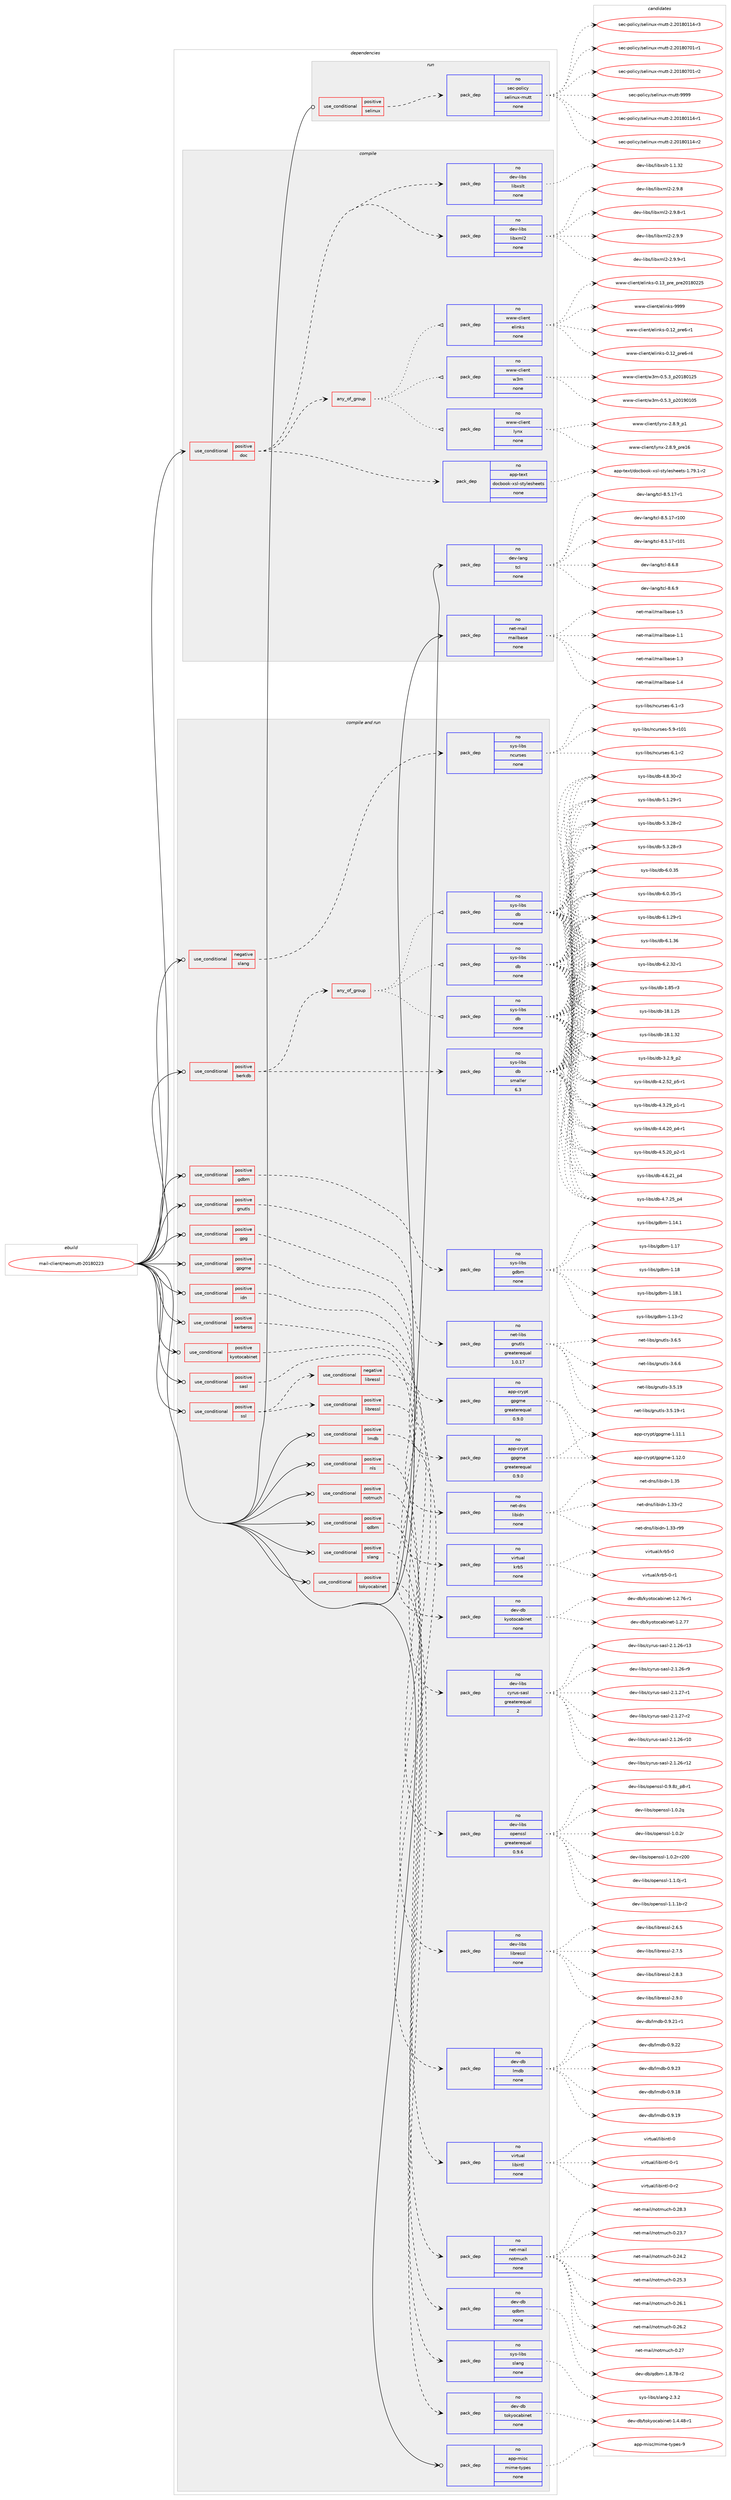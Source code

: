 digraph prolog {

# *************
# Graph options
# *************

newrank=true;
concentrate=true;
compound=true;
graph [rankdir=LR,fontname=Helvetica,fontsize=10,ranksep=1.5];#, ranksep=2.5, nodesep=0.2];
edge  [arrowhead=vee];
node  [fontname=Helvetica,fontsize=10];

# **********
# The ebuild
# **********

subgraph cluster_leftcol {
color=gray;
rank=same;
label=<<i>ebuild</i>>;
id [label="mail-client/neomutt-20180223", color=red, width=4, href="../mail-client/neomutt-20180223.svg"];
}

# ****************
# The dependencies
# ****************

subgraph cluster_midcol {
color=gray;
label=<<i>dependencies</i>>;
subgraph cluster_compile {
fillcolor="#eeeeee";
style=filled;
label=<<i>compile</i>>;
subgraph cond430527 {
dependency1594146 [label=<<TABLE BORDER="0" CELLBORDER="1" CELLSPACING="0" CELLPADDING="4"><TR><TD ROWSPAN="3" CELLPADDING="10">use_conditional</TD></TR><TR><TD>positive</TD></TR><TR><TD>doc</TD></TR></TABLE>>, shape=none, color=red];
subgraph pack1138560 {
dependency1594147 [label=<<TABLE BORDER="0" CELLBORDER="1" CELLSPACING="0" CELLPADDING="4" WIDTH="220"><TR><TD ROWSPAN="6" CELLPADDING="30">pack_dep</TD></TR><TR><TD WIDTH="110">no</TD></TR><TR><TD>dev-libs</TD></TR><TR><TD>libxml2</TD></TR><TR><TD>none</TD></TR><TR><TD></TD></TR></TABLE>>, shape=none, color=blue];
}
dependency1594146:e -> dependency1594147:w [weight=20,style="dashed",arrowhead="vee"];
subgraph pack1138561 {
dependency1594148 [label=<<TABLE BORDER="0" CELLBORDER="1" CELLSPACING="0" CELLPADDING="4" WIDTH="220"><TR><TD ROWSPAN="6" CELLPADDING="30">pack_dep</TD></TR><TR><TD WIDTH="110">no</TD></TR><TR><TD>dev-libs</TD></TR><TR><TD>libxslt</TD></TR><TR><TD>none</TD></TR><TR><TD></TD></TR></TABLE>>, shape=none, color=blue];
}
dependency1594146:e -> dependency1594148:w [weight=20,style="dashed",arrowhead="vee"];
subgraph pack1138562 {
dependency1594149 [label=<<TABLE BORDER="0" CELLBORDER="1" CELLSPACING="0" CELLPADDING="4" WIDTH="220"><TR><TD ROWSPAN="6" CELLPADDING="30">pack_dep</TD></TR><TR><TD WIDTH="110">no</TD></TR><TR><TD>app-text</TD></TR><TR><TD>docbook-xsl-stylesheets</TD></TR><TR><TD>none</TD></TR><TR><TD></TD></TR></TABLE>>, shape=none, color=blue];
}
dependency1594146:e -> dependency1594149:w [weight=20,style="dashed",arrowhead="vee"];
subgraph any24415 {
dependency1594150 [label=<<TABLE BORDER="0" CELLBORDER="1" CELLSPACING="0" CELLPADDING="4"><TR><TD CELLPADDING="10">any_of_group</TD></TR></TABLE>>, shape=none, color=red];subgraph pack1138563 {
dependency1594151 [label=<<TABLE BORDER="0" CELLBORDER="1" CELLSPACING="0" CELLPADDING="4" WIDTH="220"><TR><TD ROWSPAN="6" CELLPADDING="30">pack_dep</TD></TR><TR><TD WIDTH="110">no</TD></TR><TR><TD>www-client</TD></TR><TR><TD>lynx</TD></TR><TR><TD>none</TD></TR><TR><TD></TD></TR></TABLE>>, shape=none, color=blue];
}
dependency1594150:e -> dependency1594151:w [weight=20,style="dotted",arrowhead="oinv"];
subgraph pack1138564 {
dependency1594152 [label=<<TABLE BORDER="0" CELLBORDER="1" CELLSPACING="0" CELLPADDING="4" WIDTH="220"><TR><TD ROWSPAN="6" CELLPADDING="30">pack_dep</TD></TR><TR><TD WIDTH="110">no</TD></TR><TR><TD>www-client</TD></TR><TR><TD>w3m</TD></TR><TR><TD>none</TD></TR><TR><TD></TD></TR></TABLE>>, shape=none, color=blue];
}
dependency1594150:e -> dependency1594152:w [weight=20,style="dotted",arrowhead="oinv"];
subgraph pack1138565 {
dependency1594153 [label=<<TABLE BORDER="0" CELLBORDER="1" CELLSPACING="0" CELLPADDING="4" WIDTH="220"><TR><TD ROWSPAN="6" CELLPADDING="30">pack_dep</TD></TR><TR><TD WIDTH="110">no</TD></TR><TR><TD>www-client</TD></TR><TR><TD>elinks</TD></TR><TR><TD>none</TD></TR><TR><TD></TD></TR></TABLE>>, shape=none, color=blue];
}
dependency1594150:e -> dependency1594153:w [weight=20,style="dotted",arrowhead="oinv"];
}
dependency1594146:e -> dependency1594150:w [weight=20,style="dashed",arrowhead="vee"];
}
id:e -> dependency1594146:w [weight=20,style="solid",arrowhead="vee"];
subgraph pack1138566 {
dependency1594154 [label=<<TABLE BORDER="0" CELLBORDER="1" CELLSPACING="0" CELLPADDING="4" WIDTH="220"><TR><TD ROWSPAN="6" CELLPADDING="30">pack_dep</TD></TR><TR><TD WIDTH="110">no</TD></TR><TR><TD>dev-lang</TD></TR><TR><TD>tcl</TD></TR><TR><TD>none</TD></TR><TR><TD></TD></TR></TABLE>>, shape=none, color=blue];
}
id:e -> dependency1594154:w [weight=20,style="solid",arrowhead="vee"];
subgraph pack1138567 {
dependency1594155 [label=<<TABLE BORDER="0" CELLBORDER="1" CELLSPACING="0" CELLPADDING="4" WIDTH="220"><TR><TD ROWSPAN="6" CELLPADDING="30">pack_dep</TD></TR><TR><TD WIDTH="110">no</TD></TR><TR><TD>net-mail</TD></TR><TR><TD>mailbase</TD></TR><TR><TD>none</TD></TR><TR><TD></TD></TR></TABLE>>, shape=none, color=blue];
}
id:e -> dependency1594155:w [weight=20,style="solid",arrowhead="vee"];
}
subgraph cluster_compileandrun {
fillcolor="#eeeeee";
style=filled;
label=<<i>compile and run</i>>;
subgraph cond430528 {
dependency1594156 [label=<<TABLE BORDER="0" CELLBORDER="1" CELLSPACING="0" CELLPADDING="4"><TR><TD ROWSPAN="3" CELLPADDING="10">use_conditional</TD></TR><TR><TD>negative</TD></TR><TR><TD>slang</TD></TR></TABLE>>, shape=none, color=red];
subgraph pack1138568 {
dependency1594157 [label=<<TABLE BORDER="0" CELLBORDER="1" CELLSPACING="0" CELLPADDING="4" WIDTH="220"><TR><TD ROWSPAN="6" CELLPADDING="30">pack_dep</TD></TR><TR><TD WIDTH="110">no</TD></TR><TR><TD>sys-libs</TD></TR><TR><TD>ncurses</TD></TR><TR><TD>none</TD></TR><TR><TD></TD></TR></TABLE>>, shape=none, color=blue];
}
dependency1594156:e -> dependency1594157:w [weight=20,style="dashed",arrowhead="vee"];
}
id:e -> dependency1594156:w [weight=20,style="solid",arrowhead="odotvee"];
subgraph cond430529 {
dependency1594158 [label=<<TABLE BORDER="0" CELLBORDER="1" CELLSPACING="0" CELLPADDING="4"><TR><TD ROWSPAN="3" CELLPADDING="10">use_conditional</TD></TR><TR><TD>positive</TD></TR><TR><TD>berkdb</TD></TR></TABLE>>, shape=none, color=red];
subgraph any24416 {
dependency1594159 [label=<<TABLE BORDER="0" CELLBORDER="1" CELLSPACING="0" CELLPADDING="4"><TR><TD CELLPADDING="10">any_of_group</TD></TR></TABLE>>, shape=none, color=red];subgraph pack1138569 {
dependency1594160 [label=<<TABLE BORDER="0" CELLBORDER="1" CELLSPACING="0" CELLPADDING="4" WIDTH="220"><TR><TD ROWSPAN="6" CELLPADDING="30">pack_dep</TD></TR><TR><TD WIDTH="110">no</TD></TR><TR><TD>sys-libs</TD></TR><TR><TD>db</TD></TR><TR><TD>none</TD></TR><TR><TD></TD></TR></TABLE>>, shape=none, color=blue];
}
dependency1594159:e -> dependency1594160:w [weight=20,style="dotted",arrowhead="oinv"];
subgraph pack1138570 {
dependency1594161 [label=<<TABLE BORDER="0" CELLBORDER="1" CELLSPACING="0" CELLPADDING="4" WIDTH="220"><TR><TD ROWSPAN="6" CELLPADDING="30">pack_dep</TD></TR><TR><TD WIDTH="110">no</TD></TR><TR><TD>sys-libs</TD></TR><TR><TD>db</TD></TR><TR><TD>none</TD></TR><TR><TD></TD></TR></TABLE>>, shape=none, color=blue];
}
dependency1594159:e -> dependency1594161:w [weight=20,style="dotted",arrowhead="oinv"];
subgraph pack1138571 {
dependency1594162 [label=<<TABLE BORDER="0" CELLBORDER="1" CELLSPACING="0" CELLPADDING="4" WIDTH="220"><TR><TD ROWSPAN="6" CELLPADDING="30">pack_dep</TD></TR><TR><TD WIDTH="110">no</TD></TR><TR><TD>sys-libs</TD></TR><TR><TD>db</TD></TR><TR><TD>none</TD></TR><TR><TD></TD></TR></TABLE>>, shape=none, color=blue];
}
dependency1594159:e -> dependency1594162:w [weight=20,style="dotted",arrowhead="oinv"];
}
dependency1594158:e -> dependency1594159:w [weight=20,style="dashed",arrowhead="vee"];
subgraph pack1138572 {
dependency1594163 [label=<<TABLE BORDER="0" CELLBORDER="1" CELLSPACING="0" CELLPADDING="4" WIDTH="220"><TR><TD ROWSPAN="6" CELLPADDING="30">pack_dep</TD></TR><TR><TD WIDTH="110">no</TD></TR><TR><TD>sys-libs</TD></TR><TR><TD>db</TD></TR><TR><TD>smaller</TD></TR><TR><TD>6.3</TD></TR></TABLE>>, shape=none, color=blue];
}
dependency1594158:e -> dependency1594163:w [weight=20,style="dashed",arrowhead="vee"];
}
id:e -> dependency1594158:w [weight=20,style="solid",arrowhead="odotvee"];
subgraph cond430530 {
dependency1594164 [label=<<TABLE BORDER="0" CELLBORDER="1" CELLSPACING="0" CELLPADDING="4"><TR><TD ROWSPAN="3" CELLPADDING="10">use_conditional</TD></TR><TR><TD>positive</TD></TR><TR><TD>gdbm</TD></TR></TABLE>>, shape=none, color=red];
subgraph pack1138573 {
dependency1594165 [label=<<TABLE BORDER="0" CELLBORDER="1" CELLSPACING="0" CELLPADDING="4" WIDTH="220"><TR><TD ROWSPAN="6" CELLPADDING="30">pack_dep</TD></TR><TR><TD WIDTH="110">no</TD></TR><TR><TD>sys-libs</TD></TR><TR><TD>gdbm</TD></TR><TR><TD>none</TD></TR><TR><TD></TD></TR></TABLE>>, shape=none, color=blue];
}
dependency1594164:e -> dependency1594165:w [weight=20,style="dashed",arrowhead="vee"];
}
id:e -> dependency1594164:w [weight=20,style="solid",arrowhead="odotvee"];
subgraph cond430531 {
dependency1594166 [label=<<TABLE BORDER="0" CELLBORDER="1" CELLSPACING="0" CELLPADDING="4"><TR><TD ROWSPAN="3" CELLPADDING="10">use_conditional</TD></TR><TR><TD>positive</TD></TR><TR><TD>gnutls</TD></TR></TABLE>>, shape=none, color=red];
subgraph pack1138574 {
dependency1594167 [label=<<TABLE BORDER="0" CELLBORDER="1" CELLSPACING="0" CELLPADDING="4" WIDTH="220"><TR><TD ROWSPAN="6" CELLPADDING="30">pack_dep</TD></TR><TR><TD WIDTH="110">no</TD></TR><TR><TD>net-libs</TD></TR><TR><TD>gnutls</TD></TR><TR><TD>greaterequal</TD></TR><TR><TD>1.0.17</TD></TR></TABLE>>, shape=none, color=blue];
}
dependency1594166:e -> dependency1594167:w [weight=20,style="dashed",arrowhead="vee"];
}
id:e -> dependency1594166:w [weight=20,style="solid",arrowhead="odotvee"];
subgraph cond430532 {
dependency1594168 [label=<<TABLE BORDER="0" CELLBORDER="1" CELLSPACING="0" CELLPADDING="4"><TR><TD ROWSPAN="3" CELLPADDING="10">use_conditional</TD></TR><TR><TD>positive</TD></TR><TR><TD>gpg</TD></TR></TABLE>>, shape=none, color=red];
subgraph pack1138575 {
dependency1594169 [label=<<TABLE BORDER="0" CELLBORDER="1" CELLSPACING="0" CELLPADDING="4" WIDTH="220"><TR><TD ROWSPAN="6" CELLPADDING="30">pack_dep</TD></TR><TR><TD WIDTH="110">no</TD></TR><TR><TD>app-crypt</TD></TR><TR><TD>gpgme</TD></TR><TR><TD>greaterequal</TD></TR><TR><TD>0.9.0</TD></TR></TABLE>>, shape=none, color=blue];
}
dependency1594168:e -> dependency1594169:w [weight=20,style="dashed",arrowhead="vee"];
}
id:e -> dependency1594168:w [weight=20,style="solid",arrowhead="odotvee"];
subgraph cond430533 {
dependency1594170 [label=<<TABLE BORDER="0" CELLBORDER="1" CELLSPACING="0" CELLPADDING="4"><TR><TD ROWSPAN="3" CELLPADDING="10">use_conditional</TD></TR><TR><TD>positive</TD></TR><TR><TD>gpgme</TD></TR></TABLE>>, shape=none, color=red];
subgraph pack1138576 {
dependency1594171 [label=<<TABLE BORDER="0" CELLBORDER="1" CELLSPACING="0" CELLPADDING="4" WIDTH="220"><TR><TD ROWSPAN="6" CELLPADDING="30">pack_dep</TD></TR><TR><TD WIDTH="110">no</TD></TR><TR><TD>app-crypt</TD></TR><TR><TD>gpgme</TD></TR><TR><TD>greaterequal</TD></TR><TR><TD>0.9.0</TD></TR></TABLE>>, shape=none, color=blue];
}
dependency1594170:e -> dependency1594171:w [weight=20,style="dashed",arrowhead="vee"];
}
id:e -> dependency1594170:w [weight=20,style="solid",arrowhead="odotvee"];
subgraph cond430534 {
dependency1594172 [label=<<TABLE BORDER="0" CELLBORDER="1" CELLSPACING="0" CELLPADDING="4"><TR><TD ROWSPAN="3" CELLPADDING="10">use_conditional</TD></TR><TR><TD>positive</TD></TR><TR><TD>idn</TD></TR></TABLE>>, shape=none, color=red];
subgraph pack1138577 {
dependency1594173 [label=<<TABLE BORDER="0" CELLBORDER="1" CELLSPACING="0" CELLPADDING="4" WIDTH="220"><TR><TD ROWSPAN="6" CELLPADDING="30">pack_dep</TD></TR><TR><TD WIDTH="110">no</TD></TR><TR><TD>net-dns</TD></TR><TR><TD>libidn</TD></TR><TR><TD>none</TD></TR><TR><TD></TD></TR></TABLE>>, shape=none, color=blue];
}
dependency1594172:e -> dependency1594173:w [weight=20,style="dashed",arrowhead="vee"];
}
id:e -> dependency1594172:w [weight=20,style="solid",arrowhead="odotvee"];
subgraph cond430535 {
dependency1594174 [label=<<TABLE BORDER="0" CELLBORDER="1" CELLSPACING="0" CELLPADDING="4"><TR><TD ROWSPAN="3" CELLPADDING="10">use_conditional</TD></TR><TR><TD>positive</TD></TR><TR><TD>kerberos</TD></TR></TABLE>>, shape=none, color=red];
subgraph pack1138578 {
dependency1594175 [label=<<TABLE BORDER="0" CELLBORDER="1" CELLSPACING="0" CELLPADDING="4" WIDTH="220"><TR><TD ROWSPAN="6" CELLPADDING="30">pack_dep</TD></TR><TR><TD WIDTH="110">no</TD></TR><TR><TD>virtual</TD></TR><TR><TD>krb5</TD></TR><TR><TD>none</TD></TR><TR><TD></TD></TR></TABLE>>, shape=none, color=blue];
}
dependency1594174:e -> dependency1594175:w [weight=20,style="dashed",arrowhead="vee"];
}
id:e -> dependency1594174:w [weight=20,style="solid",arrowhead="odotvee"];
subgraph cond430536 {
dependency1594176 [label=<<TABLE BORDER="0" CELLBORDER="1" CELLSPACING="0" CELLPADDING="4"><TR><TD ROWSPAN="3" CELLPADDING="10">use_conditional</TD></TR><TR><TD>positive</TD></TR><TR><TD>kyotocabinet</TD></TR></TABLE>>, shape=none, color=red];
subgraph pack1138579 {
dependency1594177 [label=<<TABLE BORDER="0" CELLBORDER="1" CELLSPACING="0" CELLPADDING="4" WIDTH="220"><TR><TD ROWSPAN="6" CELLPADDING="30">pack_dep</TD></TR><TR><TD WIDTH="110">no</TD></TR><TR><TD>dev-db</TD></TR><TR><TD>kyotocabinet</TD></TR><TR><TD>none</TD></TR><TR><TD></TD></TR></TABLE>>, shape=none, color=blue];
}
dependency1594176:e -> dependency1594177:w [weight=20,style="dashed",arrowhead="vee"];
}
id:e -> dependency1594176:w [weight=20,style="solid",arrowhead="odotvee"];
subgraph cond430537 {
dependency1594178 [label=<<TABLE BORDER="0" CELLBORDER="1" CELLSPACING="0" CELLPADDING="4"><TR><TD ROWSPAN="3" CELLPADDING="10">use_conditional</TD></TR><TR><TD>positive</TD></TR><TR><TD>lmdb</TD></TR></TABLE>>, shape=none, color=red];
subgraph pack1138580 {
dependency1594179 [label=<<TABLE BORDER="0" CELLBORDER="1" CELLSPACING="0" CELLPADDING="4" WIDTH="220"><TR><TD ROWSPAN="6" CELLPADDING="30">pack_dep</TD></TR><TR><TD WIDTH="110">no</TD></TR><TR><TD>dev-db</TD></TR><TR><TD>lmdb</TD></TR><TR><TD>none</TD></TR><TR><TD></TD></TR></TABLE>>, shape=none, color=blue];
}
dependency1594178:e -> dependency1594179:w [weight=20,style="dashed",arrowhead="vee"];
}
id:e -> dependency1594178:w [weight=20,style="solid",arrowhead="odotvee"];
subgraph cond430538 {
dependency1594180 [label=<<TABLE BORDER="0" CELLBORDER="1" CELLSPACING="0" CELLPADDING="4"><TR><TD ROWSPAN="3" CELLPADDING="10">use_conditional</TD></TR><TR><TD>positive</TD></TR><TR><TD>nls</TD></TR></TABLE>>, shape=none, color=red];
subgraph pack1138581 {
dependency1594181 [label=<<TABLE BORDER="0" CELLBORDER="1" CELLSPACING="0" CELLPADDING="4" WIDTH="220"><TR><TD ROWSPAN="6" CELLPADDING="30">pack_dep</TD></TR><TR><TD WIDTH="110">no</TD></TR><TR><TD>virtual</TD></TR><TR><TD>libintl</TD></TR><TR><TD>none</TD></TR><TR><TD></TD></TR></TABLE>>, shape=none, color=blue];
}
dependency1594180:e -> dependency1594181:w [weight=20,style="dashed",arrowhead="vee"];
}
id:e -> dependency1594180:w [weight=20,style="solid",arrowhead="odotvee"];
subgraph cond430539 {
dependency1594182 [label=<<TABLE BORDER="0" CELLBORDER="1" CELLSPACING="0" CELLPADDING="4"><TR><TD ROWSPAN="3" CELLPADDING="10">use_conditional</TD></TR><TR><TD>positive</TD></TR><TR><TD>notmuch</TD></TR></TABLE>>, shape=none, color=red];
subgraph pack1138582 {
dependency1594183 [label=<<TABLE BORDER="0" CELLBORDER="1" CELLSPACING="0" CELLPADDING="4" WIDTH="220"><TR><TD ROWSPAN="6" CELLPADDING="30">pack_dep</TD></TR><TR><TD WIDTH="110">no</TD></TR><TR><TD>net-mail</TD></TR><TR><TD>notmuch</TD></TR><TR><TD>none</TD></TR><TR><TD></TD></TR></TABLE>>, shape=none, color=blue];
}
dependency1594182:e -> dependency1594183:w [weight=20,style="dashed",arrowhead="vee"];
}
id:e -> dependency1594182:w [weight=20,style="solid",arrowhead="odotvee"];
subgraph cond430540 {
dependency1594184 [label=<<TABLE BORDER="0" CELLBORDER="1" CELLSPACING="0" CELLPADDING="4"><TR><TD ROWSPAN="3" CELLPADDING="10">use_conditional</TD></TR><TR><TD>positive</TD></TR><TR><TD>qdbm</TD></TR></TABLE>>, shape=none, color=red];
subgraph pack1138583 {
dependency1594185 [label=<<TABLE BORDER="0" CELLBORDER="1" CELLSPACING="0" CELLPADDING="4" WIDTH="220"><TR><TD ROWSPAN="6" CELLPADDING="30">pack_dep</TD></TR><TR><TD WIDTH="110">no</TD></TR><TR><TD>dev-db</TD></TR><TR><TD>qdbm</TD></TR><TR><TD>none</TD></TR><TR><TD></TD></TR></TABLE>>, shape=none, color=blue];
}
dependency1594184:e -> dependency1594185:w [weight=20,style="dashed",arrowhead="vee"];
}
id:e -> dependency1594184:w [weight=20,style="solid",arrowhead="odotvee"];
subgraph cond430541 {
dependency1594186 [label=<<TABLE BORDER="0" CELLBORDER="1" CELLSPACING="0" CELLPADDING="4"><TR><TD ROWSPAN="3" CELLPADDING="10">use_conditional</TD></TR><TR><TD>positive</TD></TR><TR><TD>sasl</TD></TR></TABLE>>, shape=none, color=red];
subgraph pack1138584 {
dependency1594187 [label=<<TABLE BORDER="0" CELLBORDER="1" CELLSPACING="0" CELLPADDING="4" WIDTH="220"><TR><TD ROWSPAN="6" CELLPADDING="30">pack_dep</TD></TR><TR><TD WIDTH="110">no</TD></TR><TR><TD>dev-libs</TD></TR><TR><TD>cyrus-sasl</TD></TR><TR><TD>greaterequal</TD></TR><TR><TD>2</TD></TR></TABLE>>, shape=none, color=blue];
}
dependency1594186:e -> dependency1594187:w [weight=20,style="dashed",arrowhead="vee"];
}
id:e -> dependency1594186:w [weight=20,style="solid",arrowhead="odotvee"];
subgraph cond430542 {
dependency1594188 [label=<<TABLE BORDER="0" CELLBORDER="1" CELLSPACING="0" CELLPADDING="4"><TR><TD ROWSPAN="3" CELLPADDING="10">use_conditional</TD></TR><TR><TD>positive</TD></TR><TR><TD>slang</TD></TR></TABLE>>, shape=none, color=red];
subgraph pack1138585 {
dependency1594189 [label=<<TABLE BORDER="0" CELLBORDER="1" CELLSPACING="0" CELLPADDING="4" WIDTH="220"><TR><TD ROWSPAN="6" CELLPADDING="30">pack_dep</TD></TR><TR><TD WIDTH="110">no</TD></TR><TR><TD>sys-libs</TD></TR><TR><TD>slang</TD></TR><TR><TD>none</TD></TR><TR><TD></TD></TR></TABLE>>, shape=none, color=blue];
}
dependency1594188:e -> dependency1594189:w [weight=20,style="dashed",arrowhead="vee"];
}
id:e -> dependency1594188:w [weight=20,style="solid",arrowhead="odotvee"];
subgraph cond430543 {
dependency1594190 [label=<<TABLE BORDER="0" CELLBORDER="1" CELLSPACING="0" CELLPADDING="4"><TR><TD ROWSPAN="3" CELLPADDING="10">use_conditional</TD></TR><TR><TD>positive</TD></TR><TR><TD>ssl</TD></TR></TABLE>>, shape=none, color=red];
subgraph cond430544 {
dependency1594191 [label=<<TABLE BORDER="0" CELLBORDER="1" CELLSPACING="0" CELLPADDING="4"><TR><TD ROWSPAN="3" CELLPADDING="10">use_conditional</TD></TR><TR><TD>negative</TD></TR><TR><TD>libressl</TD></TR></TABLE>>, shape=none, color=red];
subgraph pack1138586 {
dependency1594192 [label=<<TABLE BORDER="0" CELLBORDER="1" CELLSPACING="0" CELLPADDING="4" WIDTH="220"><TR><TD ROWSPAN="6" CELLPADDING="30">pack_dep</TD></TR><TR><TD WIDTH="110">no</TD></TR><TR><TD>dev-libs</TD></TR><TR><TD>openssl</TD></TR><TR><TD>greaterequal</TD></TR><TR><TD>0.9.6</TD></TR></TABLE>>, shape=none, color=blue];
}
dependency1594191:e -> dependency1594192:w [weight=20,style="dashed",arrowhead="vee"];
}
dependency1594190:e -> dependency1594191:w [weight=20,style="dashed",arrowhead="vee"];
subgraph cond430545 {
dependency1594193 [label=<<TABLE BORDER="0" CELLBORDER="1" CELLSPACING="0" CELLPADDING="4"><TR><TD ROWSPAN="3" CELLPADDING="10">use_conditional</TD></TR><TR><TD>positive</TD></TR><TR><TD>libressl</TD></TR></TABLE>>, shape=none, color=red];
subgraph pack1138587 {
dependency1594194 [label=<<TABLE BORDER="0" CELLBORDER="1" CELLSPACING="0" CELLPADDING="4" WIDTH="220"><TR><TD ROWSPAN="6" CELLPADDING="30">pack_dep</TD></TR><TR><TD WIDTH="110">no</TD></TR><TR><TD>dev-libs</TD></TR><TR><TD>libressl</TD></TR><TR><TD>none</TD></TR><TR><TD></TD></TR></TABLE>>, shape=none, color=blue];
}
dependency1594193:e -> dependency1594194:w [weight=20,style="dashed",arrowhead="vee"];
}
dependency1594190:e -> dependency1594193:w [weight=20,style="dashed",arrowhead="vee"];
}
id:e -> dependency1594190:w [weight=20,style="solid",arrowhead="odotvee"];
subgraph cond430546 {
dependency1594195 [label=<<TABLE BORDER="0" CELLBORDER="1" CELLSPACING="0" CELLPADDING="4"><TR><TD ROWSPAN="3" CELLPADDING="10">use_conditional</TD></TR><TR><TD>positive</TD></TR><TR><TD>tokyocabinet</TD></TR></TABLE>>, shape=none, color=red];
subgraph pack1138588 {
dependency1594196 [label=<<TABLE BORDER="0" CELLBORDER="1" CELLSPACING="0" CELLPADDING="4" WIDTH="220"><TR><TD ROWSPAN="6" CELLPADDING="30">pack_dep</TD></TR><TR><TD WIDTH="110">no</TD></TR><TR><TD>dev-db</TD></TR><TR><TD>tokyocabinet</TD></TR><TR><TD>none</TD></TR><TR><TD></TD></TR></TABLE>>, shape=none, color=blue];
}
dependency1594195:e -> dependency1594196:w [weight=20,style="dashed",arrowhead="vee"];
}
id:e -> dependency1594195:w [weight=20,style="solid",arrowhead="odotvee"];
subgraph pack1138589 {
dependency1594197 [label=<<TABLE BORDER="0" CELLBORDER="1" CELLSPACING="0" CELLPADDING="4" WIDTH="220"><TR><TD ROWSPAN="6" CELLPADDING="30">pack_dep</TD></TR><TR><TD WIDTH="110">no</TD></TR><TR><TD>app-misc</TD></TR><TR><TD>mime-types</TD></TR><TR><TD>none</TD></TR><TR><TD></TD></TR></TABLE>>, shape=none, color=blue];
}
id:e -> dependency1594197:w [weight=20,style="solid",arrowhead="odotvee"];
}
subgraph cluster_run {
fillcolor="#eeeeee";
style=filled;
label=<<i>run</i>>;
subgraph cond430547 {
dependency1594198 [label=<<TABLE BORDER="0" CELLBORDER="1" CELLSPACING="0" CELLPADDING="4"><TR><TD ROWSPAN="3" CELLPADDING="10">use_conditional</TD></TR><TR><TD>positive</TD></TR><TR><TD>selinux</TD></TR></TABLE>>, shape=none, color=red];
subgraph pack1138590 {
dependency1594199 [label=<<TABLE BORDER="0" CELLBORDER="1" CELLSPACING="0" CELLPADDING="4" WIDTH="220"><TR><TD ROWSPAN="6" CELLPADDING="30">pack_dep</TD></TR><TR><TD WIDTH="110">no</TD></TR><TR><TD>sec-policy</TD></TR><TR><TD>selinux-mutt</TD></TR><TR><TD>none</TD></TR><TR><TD></TD></TR></TABLE>>, shape=none, color=blue];
}
dependency1594198:e -> dependency1594199:w [weight=20,style="dashed",arrowhead="vee"];
}
id:e -> dependency1594198:w [weight=20,style="solid",arrowhead="odot"];
}
}

# **************
# The candidates
# **************

subgraph cluster_choices {
rank=same;
color=gray;
label=<<i>candidates</i>>;

subgraph choice1138560 {
color=black;
nodesep=1;
choice1001011184510810598115471081059812010910850455046574656 [label="dev-libs/libxml2-2.9.8", color=red, width=4,href="../dev-libs/libxml2-2.9.8.svg"];
choice10010111845108105981154710810598120109108504550465746564511449 [label="dev-libs/libxml2-2.9.8-r1", color=red, width=4,href="../dev-libs/libxml2-2.9.8-r1.svg"];
choice1001011184510810598115471081059812010910850455046574657 [label="dev-libs/libxml2-2.9.9", color=red, width=4,href="../dev-libs/libxml2-2.9.9.svg"];
choice10010111845108105981154710810598120109108504550465746574511449 [label="dev-libs/libxml2-2.9.9-r1", color=red, width=4,href="../dev-libs/libxml2-2.9.9-r1.svg"];
dependency1594147:e -> choice1001011184510810598115471081059812010910850455046574656:w [style=dotted,weight="100"];
dependency1594147:e -> choice10010111845108105981154710810598120109108504550465746564511449:w [style=dotted,weight="100"];
dependency1594147:e -> choice1001011184510810598115471081059812010910850455046574657:w [style=dotted,weight="100"];
dependency1594147:e -> choice10010111845108105981154710810598120109108504550465746574511449:w [style=dotted,weight="100"];
}
subgraph choice1138561 {
color=black;
nodesep=1;
choice1001011184510810598115471081059812011510811645494649465150 [label="dev-libs/libxslt-1.1.32", color=red, width=4,href="../dev-libs/libxslt-1.1.32.svg"];
dependency1594148:e -> choice1001011184510810598115471081059812011510811645494649465150:w [style=dotted,weight="100"];
}
subgraph choice1138562 {
color=black;
nodesep=1;
choice97112112451161011201164710011199981111111074512011510845115116121108101115104101101116115454946555746494511450 [label="app-text/docbook-xsl-stylesheets-1.79.1-r2", color=red, width=4,href="../app-text/docbook-xsl-stylesheets-1.79.1-r2.svg"];
dependency1594149:e -> choice97112112451161011201164710011199981111111074512011510845115116121108101115104101101116115454946555746494511450:w [style=dotted,weight="100"];
}
subgraph choice1138563 {
color=black;
nodesep=1;
choice1191191194599108105101110116471081211101204550465646579511249 [label="www-client/lynx-2.8.9_p1", color=red, width=4,href="../www-client/lynx-2.8.9_p1.svg"];
choice119119119459910810510111011647108121110120455046564657951121141014954 [label="www-client/lynx-2.8.9_pre16", color=red, width=4,href="../www-client/lynx-2.8.9_pre16.svg"];
dependency1594151:e -> choice1191191194599108105101110116471081211101204550465646579511249:w [style=dotted,weight="100"];
dependency1594151:e -> choice119119119459910810510111011647108121110120455046564657951121141014954:w [style=dotted,weight="100"];
}
subgraph choice1138564 {
color=black;
nodesep=1;
choice11911911945991081051011101164711951109454846534651951125048495648495053 [label="www-client/w3m-0.5.3_p20180125", color=red, width=4,href="../www-client/w3m-0.5.3_p20180125.svg"];
choice11911911945991081051011101164711951109454846534651951125048495748494853 [label="www-client/w3m-0.5.3_p20190105", color=red, width=4,href="../www-client/w3m-0.5.3_p20190105.svg"];
dependency1594152:e -> choice11911911945991081051011101164711951109454846534651951125048495648495053:w [style=dotted,weight="100"];
dependency1594152:e -> choice11911911945991081051011101164711951109454846534651951125048495748494853:w [style=dotted,weight="100"];
}
subgraph choice1138565 {
color=black;
nodesep=1;
choice119119119459910810510111011647101108105110107115454846495095112114101544511449 [label="www-client/elinks-0.12_pre6-r1", color=red, width=4,href="../www-client/elinks-0.12_pre6-r1.svg"];
choice119119119459910810510111011647101108105110107115454846495095112114101544511452 [label="www-client/elinks-0.12_pre6-r4", color=red, width=4,href="../www-client/elinks-0.12_pre6-r4.svg"];
choice119119119459910810510111011647101108105110107115454846495195112114101951121141015048495648505053 [label="www-client/elinks-0.13_pre_pre20180225", color=red, width=4,href="../www-client/elinks-0.13_pre_pre20180225.svg"];
choice1191191194599108105101110116471011081051101071154557575757 [label="www-client/elinks-9999", color=red, width=4,href="../www-client/elinks-9999.svg"];
dependency1594153:e -> choice119119119459910810510111011647101108105110107115454846495095112114101544511449:w [style=dotted,weight="100"];
dependency1594153:e -> choice119119119459910810510111011647101108105110107115454846495095112114101544511452:w [style=dotted,weight="100"];
dependency1594153:e -> choice119119119459910810510111011647101108105110107115454846495195112114101951121141015048495648505053:w [style=dotted,weight="100"];
dependency1594153:e -> choice1191191194599108105101110116471011081051101071154557575757:w [style=dotted,weight="100"];
}
subgraph choice1138566 {
color=black;
nodesep=1;
choice10010111845108971101034711699108455646534649554511449 [label="dev-lang/tcl-8.5.17-r1", color=red, width=4,href="../dev-lang/tcl-8.5.17-r1.svg"];
choice100101118451089711010347116991084556465346495545114494848 [label="dev-lang/tcl-8.5.17-r100", color=red, width=4,href="../dev-lang/tcl-8.5.17-r100.svg"];
choice100101118451089711010347116991084556465346495545114494849 [label="dev-lang/tcl-8.5.17-r101", color=red, width=4,href="../dev-lang/tcl-8.5.17-r101.svg"];
choice10010111845108971101034711699108455646544656 [label="dev-lang/tcl-8.6.8", color=red, width=4,href="../dev-lang/tcl-8.6.8.svg"];
choice10010111845108971101034711699108455646544657 [label="dev-lang/tcl-8.6.9", color=red, width=4,href="../dev-lang/tcl-8.6.9.svg"];
dependency1594154:e -> choice10010111845108971101034711699108455646534649554511449:w [style=dotted,weight="100"];
dependency1594154:e -> choice100101118451089711010347116991084556465346495545114494848:w [style=dotted,weight="100"];
dependency1594154:e -> choice100101118451089711010347116991084556465346495545114494849:w [style=dotted,weight="100"];
dependency1594154:e -> choice10010111845108971101034711699108455646544656:w [style=dotted,weight="100"];
dependency1594154:e -> choice10010111845108971101034711699108455646544657:w [style=dotted,weight="100"];
}
subgraph choice1138567 {
color=black;
nodesep=1;
choice11010111645109971051084710997105108989711510145494649 [label="net-mail/mailbase-1.1", color=red, width=4,href="../net-mail/mailbase-1.1.svg"];
choice11010111645109971051084710997105108989711510145494651 [label="net-mail/mailbase-1.3", color=red, width=4,href="../net-mail/mailbase-1.3.svg"];
choice11010111645109971051084710997105108989711510145494652 [label="net-mail/mailbase-1.4", color=red, width=4,href="../net-mail/mailbase-1.4.svg"];
choice11010111645109971051084710997105108989711510145494653 [label="net-mail/mailbase-1.5", color=red, width=4,href="../net-mail/mailbase-1.5.svg"];
dependency1594155:e -> choice11010111645109971051084710997105108989711510145494649:w [style=dotted,weight="100"];
dependency1594155:e -> choice11010111645109971051084710997105108989711510145494651:w [style=dotted,weight="100"];
dependency1594155:e -> choice11010111645109971051084710997105108989711510145494652:w [style=dotted,weight="100"];
dependency1594155:e -> choice11010111645109971051084710997105108989711510145494653:w [style=dotted,weight="100"];
}
subgraph choice1138568 {
color=black;
nodesep=1;
choice115121115451081059811547110991171141151011154553465745114494849 [label="sys-libs/ncurses-5.9-r101", color=red, width=4,href="../sys-libs/ncurses-5.9-r101.svg"];
choice11512111545108105981154711099117114115101115455446494511450 [label="sys-libs/ncurses-6.1-r2", color=red, width=4,href="../sys-libs/ncurses-6.1-r2.svg"];
choice11512111545108105981154711099117114115101115455446494511451 [label="sys-libs/ncurses-6.1-r3", color=red, width=4,href="../sys-libs/ncurses-6.1-r3.svg"];
dependency1594157:e -> choice115121115451081059811547110991171141151011154553465745114494849:w [style=dotted,weight="100"];
dependency1594157:e -> choice11512111545108105981154711099117114115101115455446494511450:w [style=dotted,weight="100"];
dependency1594157:e -> choice11512111545108105981154711099117114115101115455446494511451:w [style=dotted,weight="100"];
}
subgraph choice1138569 {
color=black;
nodesep=1;
choice1151211154510810598115471009845494656534511451 [label="sys-libs/db-1.85-r3", color=red, width=4,href="../sys-libs/db-1.85-r3.svg"];
choice115121115451081059811547100984549564649465053 [label="sys-libs/db-18.1.25", color=red, width=4,href="../sys-libs/db-18.1.25.svg"];
choice115121115451081059811547100984549564649465150 [label="sys-libs/db-18.1.32", color=red, width=4,href="../sys-libs/db-18.1.32.svg"];
choice115121115451081059811547100984551465046579511250 [label="sys-libs/db-3.2.9_p2", color=red, width=4,href="../sys-libs/db-3.2.9_p2.svg"];
choice115121115451081059811547100984552465046535095112534511449 [label="sys-libs/db-4.2.52_p5-r1", color=red, width=4,href="../sys-libs/db-4.2.52_p5-r1.svg"];
choice115121115451081059811547100984552465146505795112494511449 [label="sys-libs/db-4.3.29_p1-r1", color=red, width=4,href="../sys-libs/db-4.3.29_p1-r1.svg"];
choice115121115451081059811547100984552465246504895112524511449 [label="sys-libs/db-4.4.20_p4-r1", color=red, width=4,href="../sys-libs/db-4.4.20_p4-r1.svg"];
choice115121115451081059811547100984552465346504895112504511449 [label="sys-libs/db-4.5.20_p2-r1", color=red, width=4,href="../sys-libs/db-4.5.20_p2-r1.svg"];
choice11512111545108105981154710098455246544650499511252 [label="sys-libs/db-4.6.21_p4", color=red, width=4,href="../sys-libs/db-4.6.21_p4.svg"];
choice11512111545108105981154710098455246554650539511252 [label="sys-libs/db-4.7.25_p4", color=red, width=4,href="../sys-libs/db-4.7.25_p4.svg"];
choice11512111545108105981154710098455246564651484511450 [label="sys-libs/db-4.8.30-r2", color=red, width=4,href="../sys-libs/db-4.8.30-r2.svg"];
choice11512111545108105981154710098455346494650574511449 [label="sys-libs/db-5.1.29-r1", color=red, width=4,href="../sys-libs/db-5.1.29-r1.svg"];
choice11512111545108105981154710098455346514650564511450 [label="sys-libs/db-5.3.28-r2", color=red, width=4,href="../sys-libs/db-5.3.28-r2.svg"];
choice11512111545108105981154710098455346514650564511451 [label="sys-libs/db-5.3.28-r3", color=red, width=4,href="../sys-libs/db-5.3.28-r3.svg"];
choice1151211154510810598115471009845544648465153 [label="sys-libs/db-6.0.35", color=red, width=4,href="../sys-libs/db-6.0.35.svg"];
choice11512111545108105981154710098455446484651534511449 [label="sys-libs/db-6.0.35-r1", color=red, width=4,href="../sys-libs/db-6.0.35-r1.svg"];
choice11512111545108105981154710098455446494650574511449 [label="sys-libs/db-6.1.29-r1", color=red, width=4,href="../sys-libs/db-6.1.29-r1.svg"];
choice1151211154510810598115471009845544649465154 [label="sys-libs/db-6.1.36", color=red, width=4,href="../sys-libs/db-6.1.36.svg"];
choice11512111545108105981154710098455446504651504511449 [label="sys-libs/db-6.2.32-r1", color=red, width=4,href="../sys-libs/db-6.2.32-r1.svg"];
dependency1594160:e -> choice1151211154510810598115471009845494656534511451:w [style=dotted,weight="100"];
dependency1594160:e -> choice115121115451081059811547100984549564649465053:w [style=dotted,weight="100"];
dependency1594160:e -> choice115121115451081059811547100984549564649465150:w [style=dotted,weight="100"];
dependency1594160:e -> choice115121115451081059811547100984551465046579511250:w [style=dotted,weight="100"];
dependency1594160:e -> choice115121115451081059811547100984552465046535095112534511449:w [style=dotted,weight="100"];
dependency1594160:e -> choice115121115451081059811547100984552465146505795112494511449:w [style=dotted,weight="100"];
dependency1594160:e -> choice115121115451081059811547100984552465246504895112524511449:w [style=dotted,weight="100"];
dependency1594160:e -> choice115121115451081059811547100984552465346504895112504511449:w [style=dotted,weight="100"];
dependency1594160:e -> choice11512111545108105981154710098455246544650499511252:w [style=dotted,weight="100"];
dependency1594160:e -> choice11512111545108105981154710098455246554650539511252:w [style=dotted,weight="100"];
dependency1594160:e -> choice11512111545108105981154710098455246564651484511450:w [style=dotted,weight="100"];
dependency1594160:e -> choice11512111545108105981154710098455346494650574511449:w [style=dotted,weight="100"];
dependency1594160:e -> choice11512111545108105981154710098455346514650564511450:w [style=dotted,weight="100"];
dependency1594160:e -> choice11512111545108105981154710098455346514650564511451:w [style=dotted,weight="100"];
dependency1594160:e -> choice1151211154510810598115471009845544648465153:w [style=dotted,weight="100"];
dependency1594160:e -> choice11512111545108105981154710098455446484651534511449:w [style=dotted,weight="100"];
dependency1594160:e -> choice11512111545108105981154710098455446494650574511449:w [style=dotted,weight="100"];
dependency1594160:e -> choice1151211154510810598115471009845544649465154:w [style=dotted,weight="100"];
dependency1594160:e -> choice11512111545108105981154710098455446504651504511449:w [style=dotted,weight="100"];
}
subgraph choice1138570 {
color=black;
nodesep=1;
choice1151211154510810598115471009845494656534511451 [label="sys-libs/db-1.85-r3", color=red, width=4,href="../sys-libs/db-1.85-r3.svg"];
choice115121115451081059811547100984549564649465053 [label="sys-libs/db-18.1.25", color=red, width=4,href="../sys-libs/db-18.1.25.svg"];
choice115121115451081059811547100984549564649465150 [label="sys-libs/db-18.1.32", color=red, width=4,href="../sys-libs/db-18.1.32.svg"];
choice115121115451081059811547100984551465046579511250 [label="sys-libs/db-3.2.9_p2", color=red, width=4,href="../sys-libs/db-3.2.9_p2.svg"];
choice115121115451081059811547100984552465046535095112534511449 [label="sys-libs/db-4.2.52_p5-r1", color=red, width=4,href="../sys-libs/db-4.2.52_p5-r1.svg"];
choice115121115451081059811547100984552465146505795112494511449 [label="sys-libs/db-4.3.29_p1-r1", color=red, width=4,href="../sys-libs/db-4.3.29_p1-r1.svg"];
choice115121115451081059811547100984552465246504895112524511449 [label="sys-libs/db-4.4.20_p4-r1", color=red, width=4,href="../sys-libs/db-4.4.20_p4-r1.svg"];
choice115121115451081059811547100984552465346504895112504511449 [label="sys-libs/db-4.5.20_p2-r1", color=red, width=4,href="../sys-libs/db-4.5.20_p2-r1.svg"];
choice11512111545108105981154710098455246544650499511252 [label="sys-libs/db-4.6.21_p4", color=red, width=4,href="../sys-libs/db-4.6.21_p4.svg"];
choice11512111545108105981154710098455246554650539511252 [label="sys-libs/db-4.7.25_p4", color=red, width=4,href="../sys-libs/db-4.7.25_p4.svg"];
choice11512111545108105981154710098455246564651484511450 [label="sys-libs/db-4.8.30-r2", color=red, width=4,href="../sys-libs/db-4.8.30-r2.svg"];
choice11512111545108105981154710098455346494650574511449 [label="sys-libs/db-5.1.29-r1", color=red, width=4,href="../sys-libs/db-5.1.29-r1.svg"];
choice11512111545108105981154710098455346514650564511450 [label="sys-libs/db-5.3.28-r2", color=red, width=4,href="../sys-libs/db-5.3.28-r2.svg"];
choice11512111545108105981154710098455346514650564511451 [label="sys-libs/db-5.3.28-r3", color=red, width=4,href="../sys-libs/db-5.3.28-r3.svg"];
choice1151211154510810598115471009845544648465153 [label="sys-libs/db-6.0.35", color=red, width=4,href="../sys-libs/db-6.0.35.svg"];
choice11512111545108105981154710098455446484651534511449 [label="sys-libs/db-6.0.35-r1", color=red, width=4,href="../sys-libs/db-6.0.35-r1.svg"];
choice11512111545108105981154710098455446494650574511449 [label="sys-libs/db-6.1.29-r1", color=red, width=4,href="../sys-libs/db-6.1.29-r1.svg"];
choice1151211154510810598115471009845544649465154 [label="sys-libs/db-6.1.36", color=red, width=4,href="../sys-libs/db-6.1.36.svg"];
choice11512111545108105981154710098455446504651504511449 [label="sys-libs/db-6.2.32-r1", color=red, width=4,href="../sys-libs/db-6.2.32-r1.svg"];
dependency1594161:e -> choice1151211154510810598115471009845494656534511451:w [style=dotted,weight="100"];
dependency1594161:e -> choice115121115451081059811547100984549564649465053:w [style=dotted,weight="100"];
dependency1594161:e -> choice115121115451081059811547100984549564649465150:w [style=dotted,weight="100"];
dependency1594161:e -> choice115121115451081059811547100984551465046579511250:w [style=dotted,weight="100"];
dependency1594161:e -> choice115121115451081059811547100984552465046535095112534511449:w [style=dotted,weight="100"];
dependency1594161:e -> choice115121115451081059811547100984552465146505795112494511449:w [style=dotted,weight="100"];
dependency1594161:e -> choice115121115451081059811547100984552465246504895112524511449:w [style=dotted,weight="100"];
dependency1594161:e -> choice115121115451081059811547100984552465346504895112504511449:w [style=dotted,weight="100"];
dependency1594161:e -> choice11512111545108105981154710098455246544650499511252:w [style=dotted,weight="100"];
dependency1594161:e -> choice11512111545108105981154710098455246554650539511252:w [style=dotted,weight="100"];
dependency1594161:e -> choice11512111545108105981154710098455246564651484511450:w [style=dotted,weight="100"];
dependency1594161:e -> choice11512111545108105981154710098455346494650574511449:w [style=dotted,weight="100"];
dependency1594161:e -> choice11512111545108105981154710098455346514650564511450:w [style=dotted,weight="100"];
dependency1594161:e -> choice11512111545108105981154710098455346514650564511451:w [style=dotted,weight="100"];
dependency1594161:e -> choice1151211154510810598115471009845544648465153:w [style=dotted,weight="100"];
dependency1594161:e -> choice11512111545108105981154710098455446484651534511449:w [style=dotted,weight="100"];
dependency1594161:e -> choice11512111545108105981154710098455446494650574511449:w [style=dotted,weight="100"];
dependency1594161:e -> choice1151211154510810598115471009845544649465154:w [style=dotted,weight="100"];
dependency1594161:e -> choice11512111545108105981154710098455446504651504511449:w [style=dotted,weight="100"];
}
subgraph choice1138571 {
color=black;
nodesep=1;
choice1151211154510810598115471009845494656534511451 [label="sys-libs/db-1.85-r3", color=red, width=4,href="../sys-libs/db-1.85-r3.svg"];
choice115121115451081059811547100984549564649465053 [label="sys-libs/db-18.1.25", color=red, width=4,href="../sys-libs/db-18.1.25.svg"];
choice115121115451081059811547100984549564649465150 [label="sys-libs/db-18.1.32", color=red, width=4,href="../sys-libs/db-18.1.32.svg"];
choice115121115451081059811547100984551465046579511250 [label="sys-libs/db-3.2.9_p2", color=red, width=4,href="../sys-libs/db-3.2.9_p2.svg"];
choice115121115451081059811547100984552465046535095112534511449 [label="sys-libs/db-4.2.52_p5-r1", color=red, width=4,href="../sys-libs/db-4.2.52_p5-r1.svg"];
choice115121115451081059811547100984552465146505795112494511449 [label="sys-libs/db-4.3.29_p1-r1", color=red, width=4,href="../sys-libs/db-4.3.29_p1-r1.svg"];
choice115121115451081059811547100984552465246504895112524511449 [label="sys-libs/db-4.4.20_p4-r1", color=red, width=4,href="../sys-libs/db-4.4.20_p4-r1.svg"];
choice115121115451081059811547100984552465346504895112504511449 [label="sys-libs/db-4.5.20_p2-r1", color=red, width=4,href="../sys-libs/db-4.5.20_p2-r1.svg"];
choice11512111545108105981154710098455246544650499511252 [label="sys-libs/db-4.6.21_p4", color=red, width=4,href="../sys-libs/db-4.6.21_p4.svg"];
choice11512111545108105981154710098455246554650539511252 [label="sys-libs/db-4.7.25_p4", color=red, width=4,href="../sys-libs/db-4.7.25_p4.svg"];
choice11512111545108105981154710098455246564651484511450 [label="sys-libs/db-4.8.30-r2", color=red, width=4,href="../sys-libs/db-4.8.30-r2.svg"];
choice11512111545108105981154710098455346494650574511449 [label="sys-libs/db-5.1.29-r1", color=red, width=4,href="../sys-libs/db-5.1.29-r1.svg"];
choice11512111545108105981154710098455346514650564511450 [label="sys-libs/db-5.3.28-r2", color=red, width=4,href="../sys-libs/db-5.3.28-r2.svg"];
choice11512111545108105981154710098455346514650564511451 [label="sys-libs/db-5.3.28-r3", color=red, width=4,href="../sys-libs/db-5.3.28-r3.svg"];
choice1151211154510810598115471009845544648465153 [label="sys-libs/db-6.0.35", color=red, width=4,href="../sys-libs/db-6.0.35.svg"];
choice11512111545108105981154710098455446484651534511449 [label="sys-libs/db-6.0.35-r1", color=red, width=4,href="../sys-libs/db-6.0.35-r1.svg"];
choice11512111545108105981154710098455446494650574511449 [label="sys-libs/db-6.1.29-r1", color=red, width=4,href="../sys-libs/db-6.1.29-r1.svg"];
choice1151211154510810598115471009845544649465154 [label="sys-libs/db-6.1.36", color=red, width=4,href="../sys-libs/db-6.1.36.svg"];
choice11512111545108105981154710098455446504651504511449 [label="sys-libs/db-6.2.32-r1", color=red, width=4,href="../sys-libs/db-6.2.32-r1.svg"];
dependency1594162:e -> choice1151211154510810598115471009845494656534511451:w [style=dotted,weight="100"];
dependency1594162:e -> choice115121115451081059811547100984549564649465053:w [style=dotted,weight="100"];
dependency1594162:e -> choice115121115451081059811547100984549564649465150:w [style=dotted,weight="100"];
dependency1594162:e -> choice115121115451081059811547100984551465046579511250:w [style=dotted,weight="100"];
dependency1594162:e -> choice115121115451081059811547100984552465046535095112534511449:w [style=dotted,weight="100"];
dependency1594162:e -> choice115121115451081059811547100984552465146505795112494511449:w [style=dotted,weight="100"];
dependency1594162:e -> choice115121115451081059811547100984552465246504895112524511449:w [style=dotted,weight="100"];
dependency1594162:e -> choice115121115451081059811547100984552465346504895112504511449:w [style=dotted,weight="100"];
dependency1594162:e -> choice11512111545108105981154710098455246544650499511252:w [style=dotted,weight="100"];
dependency1594162:e -> choice11512111545108105981154710098455246554650539511252:w [style=dotted,weight="100"];
dependency1594162:e -> choice11512111545108105981154710098455246564651484511450:w [style=dotted,weight="100"];
dependency1594162:e -> choice11512111545108105981154710098455346494650574511449:w [style=dotted,weight="100"];
dependency1594162:e -> choice11512111545108105981154710098455346514650564511450:w [style=dotted,weight="100"];
dependency1594162:e -> choice11512111545108105981154710098455346514650564511451:w [style=dotted,weight="100"];
dependency1594162:e -> choice1151211154510810598115471009845544648465153:w [style=dotted,weight="100"];
dependency1594162:e -> choice11512111545108105981154710098455446484651534511449:w [style=dotted,weight="100"];
dependency1594162:e -> choice11512111545108105981154710098455446494650574511449:w [style=dotted,weight="100"];
dependency1594162:e -> choice1151211154510810598115471009845544649465154:w [style=dotted,weight="100"];
dependency1594162:e -> choice11512111545108105981154710098455446504651504511449:w [style=dotted,weight="100"];
}
subgraph choice1138572 {
color=black;
nodesep=1;
choice1151211154510810598115471009845494656534511451 [label="sys-libs/db-1.85-r3", color=red, width=4,href="../sys-libs/db-1.85-r3.svg"];
choice115121115451081059811547100984549564649465053 [label="sys-libs/db-18.1.25", color=red, width=4,href="../sys-libs/db-18.1.25.svg"];
choice115121115451081059811547100984549564649465150 [label="sys-libs/db-18.1.32", color=red, width=4,href="../sys-libs/db-18.1.32.svg"];
choice115121115451081059811547100984551465046579511250 [label="sys-libs/db-3.2.9_p2", color=red, width=4,href="../sys-libs/db-3.2.9_p2.svg"];
choice115121115451081059811547100984552465046535095112534511449 [label="sys-libs/db-4.2.52_p5-r1", color=red, width=4,href="../sys-libs/db-4.2.52_p5-r1.svg"];
choice115121115451081059811547100984552465146505795112494511449 [label="sys-libs/db-4.3.29_p1-r1", color=red, width=4,href="../sys-libs/db-4.3.29_p1-r1.svg"];
choice115121115451081059811547100984552465246504895112524511449 [label="sys-libs/db-4.4.20_p4-r1", color=red, width=4,href="../sys-libs/db-4.4.20_p4-r1.svg"];
choice115121115451081059811547100984552465346504895112504511449 [label="sys-libs/db-4.5.20_p2-r1", color=red, width=4,href="../sys-libs/db-4.5.20_p2-r1.svg"];
choice11512111545108105981154710098455246544650499511252 [label="sys-libs/db-4.6.21_p4", color=red, width=4,href="../sys-libs/db-4.6.21_p4.svg"];
choice11512111545108105981154710098455246554650539511252 [label="sys-libs/db-4.7.25_p4", color=red, width=4,href="../sys-libs/db-4.7.25_p4.svg"];
choice11512111545108105981154710098455246564651484511450 [label="sys-libs/db-4.8.30-r2", color=red, width=4,href="../sys-libs/db-4.8.30-r2.svg"];
choice11512111545108105981154710098455346494650574511449 [label="sys-libs/db-5.1.29-r1", color=red, width=4,href="../sys-libs/db-5.1.29-r1.svg"];
choice11512111545108105981154710098455346514650564511450 [label="sys-libs/db-5.3.28-r2", color=red, width=4,href="../sys-libs/db-5.3.28-r2.svg"];
choice11512111545108105981154710098455346514650564511451 [label="sys-libs/db-5.3.28-r3", color=red, width=4,href="../sys-libs/db-5.3.28-r3.svg"];
choice1151211154510810598115471009845544648465153 [label="sys-libs/db-6.0.35", color=red, width=4,href="../sys-libs/db-6.0.35.svg"];
choice11512111545108105981154710098455446484651534511449 [label="sys-libs/db-6.0.35-r1", color=red, width=4,href="../sys-libs/db-6.0.35-r1.svg"];
choice11512111545108105981154710098455446494650574511449 [label="sys-libs/db-6.1.29-r1", color=red, width=4,href="../sys-libs/db-6.1.29-r1.svg"];
choice1151211154510810598115471009845544649465154 [label="sys-libs/db-6.1.36", color=red, width=4,href="../sys-libs/db-6.1.36.svg"];
choice11512111545108105981154710098455446504651504511449 [label="sys-libs/db-6.2.32-r1", color=red, width=4,href="../sys-libs/db-6.2.32-r1.svg"];
dependency1594163:e -> choice1151211154510810598115471009845494656534511451:w [style=dotted,weight="100"];
dependency1594163:e -> choice115121115451081059811547100984549564649465053:w [style=dotted,weight="100"];
dependency1594163:e -> choice115121115451081059811547100984549564649465150:w [style=dotted,weight="100"];
dependency1594163:e -> choice115121115451081059811547100984551465046579511250:w [style=dotted,weight="100"];
dependency1594163:e -> choice115121115451081059811547100984552465046535095112534511449:w [style=dotted,weight="100"];
dependency1594163:e -> choice115121115451081059811547100984552465146505795112494511449:w [style=dotted,weight="100"];
dependency1594163:e -> choice115121115451081059811547100984552465246504895112524511449:w [style=dotted,weight="100"];
dependency1594163:e -> choice115121115451081059811547100984552465346504895112504511449:w [style=dotted,weight="100"];
dependency1594163:e -> choice11512111545108105981154710098455246544650499511252:w [style=dotted,weight="100"];
dependency1594163:e -> choice11512111545108105981154710098455246554650539511252:w [style=dotted,weight="100"];
dependency1594163:e -> choice11512111545108105981154710098455246564651484511450:w [style=dotted,weight="100"];
dependency1594163:e -> choice11512111545108105981154710098455346494650574511449:w [style=dotted,weight="100"];
dependency1594163:e -> choice11512111545108105981154710098455346514650564511450:w [style=dotted,weight="100"];
dependency1594163:e -> choice11512111545108105981154710098455346514650564511451:w [style=dotted,weight="100"];
dependency1594163:e -> choice1151211154510810598115471009845544648465153:w [style=dotted,weight="100"];
dependency1594163:e -> choice11512111545108105981154710098455446484651534511449:w [style=dotted,weight="100"];
dependency1594163:e -> choice11512111545108105981154710098455446494650574511449:w [style=dotted,weight="100"];
dependency1594163:e -> choice1151211154510810598115471009845544649465154:w [style=dotted,weight="100"];
dependency1594163:e -> choice11512111545108105981154710098455446504651504511449:w [style=dotted,weight="100"];
}
subgraph choice1138573 {
color=black;
nodesep=1;
choice1151211154510810598115471031009810945494649514511450 [label="sys-libs/gdbm-1.13-r2", color=red, width=4,href="../sys-libs/gdbm-1.13-r2.svg"];
choice1151211154510810598115471031009810945494649524649 [label="sys-libs/gdbm-1.14.1", color=red, width=4,href="../sys-libs/gdbm-1.14.1.svg"];
choice115121115451081059811547103100981094549464955 [label="sys-libs/gdbm-1.17", color=red, width=4,href="../sys-libs/gdbm-1.17.svg"];
choice115121115451081059811547103100981094549464956 [label="sys-libs/gdbm-1.18", color=red, width=4,href="../sys-libs/gdbm-1.18.svg"];
choice1151211154510810598115471031009810945494649564649 [label="sys-libs/gdbm-1.18.1", color=red, width=4,href="../sys-libs/gdbm-1.18.1.svg"];
dependency1594165:e -> choice1151211154510810598115471031009810945494649514511450:w [style=dotted,weight="100"];
dependency1594165:e -> choice1151211154510810598115471031009810945494649524649:w [style=dotted,weight="100"];
dependency1594165:e -> choice115121115451081059811547103100981094549464955:w [style=dotted,weight="100"];
dependency1594165:e -> choice115121115451081059811547103100981094549464956:w [style=dotted,weight="100"];
dependency1594165:e -> choice1151211154510810598115471031009810945494649564649:w [style=dotted,weight="100"];
}
subgraph choice1138574 {
color=black;
nodesep=1;
choice11010111645108105981154710311011711610811545514653464957 [label="net-libs/gnutls-3.5.19", color=red, width=4,href="../net-libs/gnutls-3.5.19.svg"];
choice110101116451081059811547103110117116108115455146534649574511449 [label="net-libs/gnutls-3.5.19-r1", color=red, width=4,href="../net-libs/gnutls-3.5.19-r1.svg"];
choice110101116451081059811547103110117116108115455146544653 [label="net-libs/gnutls-3.6.5", color=red, width=4,href="../net-libs/gnutls-3.6.5.svg"];
choice110101116451081059811547103110117116108115455146544654 [label="net-libs/gnutls-3.6.6", color=red, width=4,href="../net-libs/gnutls-3.6.6.svg"];
dependency1594167:e -> choice11010111645108105981154710311011711610811545514653464957:w [style=dotted,weight="100"];
dependency1594167:e -> choice110101116451081059811547103110117116108115455146534649574511449:w [style=dotted,weight="100"];
dependency1594167:e -> choice110101116451081059811547103110117116108115455146544653:w [style=dotted,weight="100"];
dependency1594167:e -> choice110101116451081059811547103110117116108115455146544654:w [style=dotted,weight="100"];
}
subgraph choice1138575 {
color=black;
nodesep=1;
choice9711211245991141211121164710311210310910145494649494649 [label="app-crypt/gpgme-1.11.1", color=red, width=4,href="../app-crypt/gpgme-1.11.1.svg"];
choice9711211245991141211121164710311210310910145494649504648 [label="app-crypt/gpgme-1.12.0", color=red, width=4,href="../app-crypt/gpgme-1.12.0.svg"];
dependency1594169:e -> choice9711211245991141211121164710311210310910145494649494649:w [style=dotted,weight="100"];
dependency1594169:e -> choice9711211245991141211121164710311210310910145494649504648:w [style=dotted,weight="100"];
}
subgraph choice1138576 {
color=black;
nodesep=1;
choice9711211245991141211121164710311210310910145494649494649 [label="app-crypt/gpgme-1.11.1", color=red, width=4,href="../app-crypt/gpgme-1.11.1.svg"];
choice9711211245991141211121164710311210310910145494649504648 [label="app-crypt/gpgme-1.12.0", color=red, width=4,href="../app-crypt/gpgme-1.12.0.svg"];
dependency1594171:e -> choice9711211245991141211121164710311210310910145494649494649:w [style=dotted,weight="100"];
dependency1594171:e -> choice9711211245991141211121164710311210310910145494649504648:w [style=dotted,weight="100"];
}
subgraph choice1138577 {
color=black;
nodesep=1;
choice11010111645100110115471081059810510011045494651514511450 [label="net-dns/libidn-1.33-r2", color=red, width=4,href="../net-dns/libidn-1.33-r2.svg"];
choice1101011164510011011547108105981051001104549465151451145757 [label="net-dns/libidn-1.33-r99", color=red, width=4,href="../net-dns/libidn-1.33-r99.svg"];
choice1101011164510011011547108105981051001104549465153 [label="net-dns/libidn-1.35", color=red, width=4,href="../net-dns/libidn-1.35.svg"];
dependency1594173:e -> choice11010111645100110115471081059810510011045494651514511450:w [style=dotted,weight="100"];
dependency1594173:e -> choice1101011164510011011547108105981051001104549465151451145757:w [style=dotted,weight="100"];
dependency1594173:e -> choice1101011164510011011547108105981051001104549465153:w [style=dotted,weight="100"];
}
subgraph choice1138578 {
color=black;
nodesep=1;
choice118105114116117971084710711498534548 [label="virtual/krb5-0", color=red, width=4,href="../virtual/krb5-0.svg"];
choice1181051141161179710847107114985345484511449 [label="virtual/krb5-0-r1", color=red, width=4,href="../virtual/krb5-0-r1.svg"];
dependency1594175:e -> choice118105114116117971084710711498534548:w [style=dotted,weight="100"];
dependency1594175:e -> choice1181051141161179710847107114985345484511449:w [style=dotted,weight="100"];
}
subgraph choice1138579 {
color=black;
nodesep=1;
choice100101118451009847107121111116111999798105110101116454946504655544511449 [label="dev-db/kyotocabinet-1.2.76-r1", color=red, width=4,href="../dev-db/kyotocabinet-1.2.76-r1.svg"];
choice10010111845100984710712111111611199979810511010111645494650465555 [label="dev-db/kyotocabinet-1.2.77", color=red, width=4,href="../dev-db/kyotocabinet-1.2.77.svg"];
dependency1594177:e -> choice100101118451009847107121111116111999798105110101116454946504655544511449:w [style=dotted,weight="100"];
dependency1594177:e -> choice10010111845100984710712111111611199979810511010111645494650465555:w [style=dotted,weight="100"];
}
subgraph choice1138580 {
color=black;
nodesep=1;
choice1001011184510098471081091009845484657464956 [label="dev-db/lmdb-0.9.18", color=red, width=4,href="../dev-db/lmdb-0.9.18.svg"];
choice1001011184510098471081091009845484657464957 [label="dev-db/lmdb-0.9.19", color=red, width=4,href="../dev-db/lmdb-0.9.19.svg"];
choice10010111845100984710810910098454846574650494511449 [label="dev-db/lmdb-0.9.21-r1", color=red, width=4,href="../dev-db/lmdb-0.9.21-r1.svg"];
choice1001011184510098471081091009845484657465050 [label="dev-db/lmdb-0.9.22", color=red, width=4,href="../dev-db/lmdb-0.9.22.svg"];
choice1001011184510098471081091009845484657465051 [label="dev-db/lmdb-0.9.23", color=red, width=4,href="../dev-db/lmdb-0.9.23.svg"];
dependency1594179:e -> choice1001011184510098471081091009845484657464956:w [style=dotted,weight="100"];
dependency1594179:e -> choice1001011184510098471081091009845484657464957:w [style=dotted,weight="100"];
dependency1594179:e -> choice10010111845100984710810910098454846574650494511449:w [style=dotted,weight="100"];
dependency1594179:e -> choice1001011184510098471081091009845484657465050:w [style=dotted,weight="100"];
dependency1594179:e -> choice1001011184510098471081091009845484657465051:w [style=dotted,weight="100"];
}
subgraph choice1138581 {
color=black;
nodesep=1;
choice1181051141161179710847108105981051101161084548 [label="virtual/libintl-0", color=red, width=4,href="../virtual/libintl-0.svg"];
choice11810511411611797108471081059810511011610845484511449 [label="virtual/libintl-0-r1", color=red, width=4,href="../virtual/libintl-0-r1.svg"];
choice11810511411611797108471081059810511011610845484511450 [label="virtual/libintl-0-r2", color=red, width=4,href="../virtual/libintl-0-r2.svg"];
dependency1594181:e -> choice1181051141161179710847108105981051101161084548:w [style=dotted,weight="100"];
dependency1594181:e -> choice11810511411611797108471081059810511011610845484511449:w [style=dotted,weight="100"];
dependency1594181:e -> choice11810511411611797108471081059810511011610845484511450:w [style=dotted,weight="100"];
}
subgraph choice1138582 {
color=black;
nodesep=1;
choice1101011164510997105108471101111161091179910445484650514655 [label="net-mail/notmuch-0.23.7", color=red, width=4,href="../net-mail/notmuch-0.23.7.svg"];
choice1101011164510997105108471101111161091179910445484650524650 [label="net-mail/notmuch-0.24.2", color=red, width=4,href="../net-mail/notmuch-0.24.2.svg"];
choice1101011164510997105108471101111161091179910445484650534651 [label="net-mail/notmuch-0.25.3", color=red, width=4,href="../net-mail/notmuch-0.25.3.svg"];
choice1101011164510997105108471101111161091179910445484650544649 [label="net-mail/notmuch-0.26.1", color=red, width=4,href="../net-mail/notmuch-0.26.1.svg"];
choice1101011164510997105108471101111161091179910445484650544650 [label="net-mail/notmuch-0.26.2", color=red, width=4,href="../net-mail/notmuch-0.26.2.svg"];
choice110101116451099710510847110111116109117991044548465055 [label="net-mail/notmuch-0.27", color=red, width=4,href="../net-mail/notmuch-0.27.svg"];
choice1101011164510997105108471101111161091179910445484650564651 [label="net-mail/notmuch-0.28.3", color=red, width=4,href="../net-mail/notmuch-0.28.3.svg"];
dependency1594183:e -> choice1101011164510997105108471101111161091179910445484650514655:w [style=dotted,weight="100"];
dependency1594183:e -> choice1101011164510997105108471101111161091179910445484650524650:w [style=dotted,weight="100"];
dependency1594183:e -> choice1101011164510997105108471101111161091179910445484650534651:w [style=dotted,weight="100"];
dependency1594183:e -> choice1101011164510997105108471101111161091179910445484650544649:w [style=dotted,weight="100"];
dependency1594183:e -> choice1101011164510997105108471101111161091179910445484650544650:w [style=dotted,weight="100"];
dependency1594183:e -> choice110101116451099710510847110111116109117991044548465055:w [style=dotted,weight="100"];
dependency1594183:e -> choice1101011164510997105108471101111161091179910445484650564651:w [style=dotted,weight="100"];
}
subgraph choice1138583 {
color=black;
nodesep=1;
choice10010111845100984711310098109454946564655564511450 [label="dev-db/qdbm-1.8.78-r2", color=red, width=4,href="../dev-db/qdbm-1.8.78-r2.svg"];
dependency1594185:e -> choice10010111845100984711310098109454946564655564511450:w [style=dotted,weight="100"];
}
subgraph choice1138584 {
color=black;
nodesep=1;
choice10010111845108105981154799121114117115451159711510845504649465054451144948 [label="dev-libs/cyrus-sasl-2.1.26-r10", color=red, width=4,href="../dev-libs/cyrus-sasl-2.1.26-r10.svg"];
choice10010111845108105981154799121114117115451159711510845504649465054451144950 [label="dev-libs/cyrus-sasl-2.1.26-r12", color=red, width=4,href="../dev-libs/cyrus-sasl-2.1.26-r12.svg"];
choice10010111845108105981154799121114117115451159711510845504649465054451144951 [label="dev-libs/cyrus-sasl-2.1.26-r13", color=red, width=4,href="../dev-libs/cyrus-sasl-2.1.26-r13.svg"];
choice100101118451081059811547991211141171154511597115108455046494650544511457 [label="dev-libs/cyrus-sasl-2.1.26-r9", color=red, width=4,href="../dev-libs/cyrus-sasl-2.1.26-r9.svg"];
choice100101118451081059811547991211141171154511597115108455046494650554511449 [label="dev-libs/cyrus-sasl-2.1.27-r1", color=red, width=4,href="../dev-libs/cyrus-sasl-2.1.27-r1.svg"];
choice100101118451081059811547991211141171154511597115108455046494650554511450 [label="dev-libs/cyrus-sasl-2.1.27-r2", color=red, width=4,href="../dev-libs/cyrus-sasl-2.1.27-r2.svg"];
dependency1594187:e -> choice10010111845108105981154799121114117115451159711510845504649465054451144948:w [style=dotted,weight="100"];
dependency1594187:e -> choice10010111845108105981154799121114117115451159711510845504649465054451144950:w [style=dotted,weight="100"];
dependency1594187:e -> choice10010111845108105981154799121114117115451159711510845504649465054451144951:w [style=dotted,weight="100"];
dependency1594187:e -> choice100101118451081059811547991211141171154511597115108455046494650544511457:w [style=dotted,weight="100"];
dependency1594187:e -> choice100101118451081059811547991211141171154511597115108455046494650554511449:w [style=dotted,weight="100"];
dependency1594187:e -> choice100101118451081059811547991211141171154511597115108455046494650554511450:w [style=dotted,weight="100"];
}
subgraph choice1138585 {
color=black;
nodesep=1;
choice11512111545108105981154711510897110103455046514650 [label="sys-libs/slang-2.3.2", color=red, width=4,href="../sys-libs/slang-2.3.2.svg"];
dependency1594189:e -> choice11512111545108105981154711510897110103455046514650:w [style=dotted,weight="100"];
}
subgraph choice1138586 {
color=black;
nodesep=1;
choice10010111845108105981154711111210111011511510845484657465612295112564511449 [label="dev-libs/openssl-0.9.8z_p8-r1", color=red, width=4,href="../dev-libs/openssl-0.9.8z_p8-r1.svg"];
choice100101118451081059811547111112101110115115108454946484650113 [label="dev-libs/openssl-1.0.2q", color=red, width=4,href="../dev-libs/openssl-1.0.2q.svg"];
choice100101118451081059811547111112101110115115108454946484650114 [label="dev-libs/openssl-1.0.2r", color=red, width=4,href="../dev-libs/openssl-1.0.2r.svg"];
choice10010111845108105981154711111210111011511510845494648465011445114504848 [label="dev-libs/openssl-1.0.2r-r200", color=red, width=4,href="../dev-libs/openssl-1.0.2r-r200.svg"];
choice1001011184510810598115471111121011101151151084549464946481064511449 [label="dev-libs/openssl-1.1.0j-r1", color=red, width=4,href="../dev-libs/openssl-1.1.0j-r1.svg"];
choice100101118451081059811547111112101110115115108454946494649984511450 [label="dev-libs/openssl-1.1.1b-r2", color=red, width=4,href="../dev-libs/openssl-1.1.1b-r2.svg"];
dependency1594192:e -> choice10010111845108105981154711111210111011511510845484657465612295112564511449:w [style=dotted,weight="100"];
dependency1594192:e -> choice100101118451081059811547111112101110115115108454946484650113:w [style=dotted,weight="100"];
dependency1594192:e -> choice100101118451081059811547111112101110115115108454946484650114:w [style=dotted,weight="100"];
dependency1594192:e -> choice10010111845108105981154711111210111011511510845494648465011445114504848:w [style=dotted,weight="100"];
dependency1594192:e -> choice1001011184510810598115471111121011101151151084549464946481064511449:w [style=dotted,weight="100"];
dependency1594192:e -> choice100101118451081059811547111112101110115115108454946494649984511450:w [style=dotted,weight="100"];
}
subgraph choice1138587 {
color=black;
nodesep=1;
choice10010111845108105981154710810598114101115115108455046544653 [label="dev-libs/libressl-2.6.5", color=red, width=4,href="../dev-libs/libressl-2.6.5.svg"];
choice10010111845108105981154710810598114101115115108455046554653 [label="dev-libs/libressl-2.7.5", color=red, width=4,href="../dev-libs/libressl-2.7.5.svg"];
choice10010111845108105981154710810598114101115115108455046564651 [label="dev-libs/libressl-2.8.3", color=red, width=4,href="../dev-libs/libressl-2.8.3.svg"];
choice10010111845108105981154710810598114101115115108455046574648 [label="dev-libs/libressl-2.9.0", color=red, width=4,href="../dev-libs/libressl-2.9.0.svg"];
dependency1594194:e -> choice10010111845108105981154710810598114101115115108455046544653:w [style=dotted,weight="100"];
dependency1594194:e -> choice10010111845108105981154710810598114101115115108455046554653:w [style=dotted,weight="100"];
dependency1594194:e -> choice10010111845108105981154710810598114101115115108455046564651:w [style=dotted,weight="100"];
dependency1594194:e -> choice10010111845108105981154710810598114101115115108455046574648:w [style=dotted,weight="100"];
}
subgraph choice1138588 {
color=black;
nodesep=1;
choice100101118451009847116111107121111999798105110101116454946524652564511449 [label="dev-db/tokyocabinet-1.4.48-r1", color=red, width=4,href="../dev-db/tokyocabinet-1.4.48-r1.svg"];
dependency1594196:e -> choice100101118451009847116111107121111999798105110101116454946524652564511449:w [style=dotted,weight="100"];
}
subgraph choice1138589 {
color=black;
nodesep=1;
choice97112112451091051159947109105109101451161211121011154557 [label="app-misc/mime-types-9", color=red, width=4,href="../app-misc/mime-types-9.svg"];
dependency1594197:e -> choice97112112451091051159947109105109101451161211121011154557:w [style=dotted,weight="100"];
}
subgraph choice1138590 {
color=black;
nodesep=1;
choice115101994511211110810599121471151011081051101171204510911711611645504650484956484949524511449 [label="sec-policy/selinux-mutt-2.20180114-r1", color=red, width=4,href="../sec-policy/selinux-mutt-2.20180114-r1.svg"];
choice115101994511211110810599121471151011081051101171204510911711611645504650484956484949524511450 [label="sec-policy/selinux-mutt-2.20180114-r2", color=red, width=4,href="../sec-policy/selinux-mutt-2.20180114-r2.svg"];
choice115101994511211110810599121471151011081051101171204510911711611645504650484956484949524511451 [label="sec-policy/selinux-mutt-2.20180114-r3", color=red, width=4,href="../sec-policy/selinux-mutt-2.20180114-r3.svg"];
choice115101994511211110810599121471151011081051101171204510911711611645504650484956485548494511449 [label="sec-policy/selinux-mutt-2.20180701-r1", color=red, width=4,href="../sec-policy/selinux-mutt-2.20180701-r1.svg"];
choice115101994511211110810599121471151011081051101171204510911711611645504650484956485548494511450 [label="sec-policy/selinux-mutt-2.20180701-r2", color=red, width=4,href="../sec-policy/selinux-mutt-2.20180701-r2.svg"];
choice11510199451121111081059912147115101108105110117120451091171161164557575757 [label="sec-policy/selinux-mutt-9999", color=red, width=4,href="../sec-policy/selinux-mutt-9999.svg"];
dependency1594199:e -> choice115101994511211110810599121471151011081051101171204510911711611645504650484956484949524511449:w [style=dotted,weight="100"];
dependency1594199:e -> choice115101994511211110810599121471151011081051101171204510911711611645504650484956484949524511450:w [style=dotted,weight="100"];
dependency1594199:e -> choice115101994511211110810599121471151011081051101171204510911711611645504650484956484949524511451:w [style=dotted,weight="100"];
dependency1594199:e -> choice115101994511211110810599121471151011081051101171204510911711611645504650484956485548494511449:w [style=dotted,weight="100"];
dependency1594199:e -> choice115101994511211110810599121471151011081051101171204510911711611645504650484956485548494511450:w [style=dotted,weight="100"];
dependency1594199:e -> choice11510199451121111081059912147115101108105110117120451091171161164557575757:w [style=dotted,weight="100"];
}
}

}

